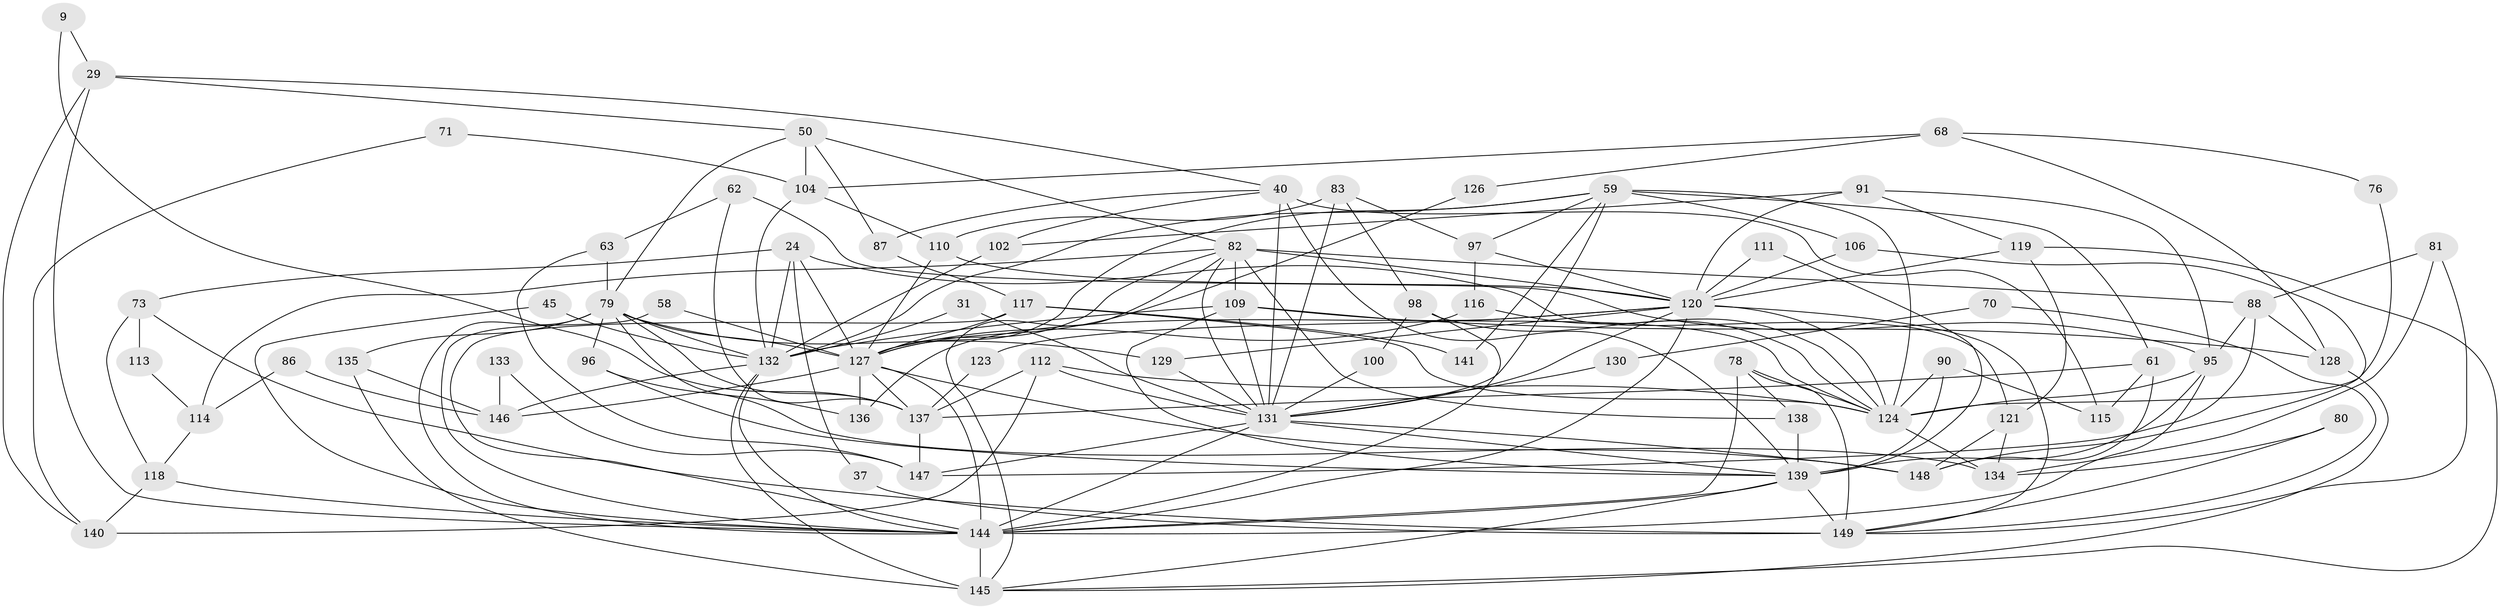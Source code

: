 // original degree distribution, {3: 0.2348993288590604, 4: 0.2214765100671141, 5: 0.2080536912751678, 2: 0.174496644295302, 6: 0.10738255033557047, 7: 0.053691275167785234}
// Generated by graph-tools (version 1.1) at 2025/52/03/04/25 21:52:42]
// undirected, 74 vertices, 176 edges
graph export_dot {
graph [start="1"]
  node [color=gray90,style=filled];
  9;
  24 [super="+2"];
  29;
  31;
  37;
  40 [super="+35+20"];
  45;
  50;
  58;
  59 [super="+48"];
  61;
  62 [super="+6"];
  63;
  68;
  70;
  71;
  73;
  76;
  78;
  79 [super="+39+57"];
  80;
  81 [super="+46"];
  82 [super="+69"];
  83;
  86;
  87;
  88;
  90;
  91;
  95;
  96;
  97;
  98;
  100;
  102;
  104 [super="+55"];
  106 [super="+5"];
  109 [super="+85"];
  110;
  111;
  112;
  113;
  114;
  115 [super="+94"];
  116 [super="+52"];
  117 [super="+49+66"];
  118 [super="+36"];
  119;
  120 [super="+108+17"];
  121;
  123;
  124 [super="+84"];
  126;
  127 [super="+125+53"];
  128;
  129;
  130;
  131 [super="+32+74+103"];
  132 [super="+99+67"];
  133;
  134;
  135;
  136;
  137 [super="+33"];
  138 [super="+42"];
  139 [super="+122+105"];
  140;
  141;
  144 [super="+14+89+72+142+143"];
  145 [super="+25+101"];
  146;
  147 [super="+1"];
  148 [super="+13"];
  149 [super="+26"];
  9 -- 29;
  9 -- 137;
  24 -- 127 [weight=3];
  24 -- 37;
  24 -- 121;
  24 -- 73;
  24 -- 132 [weight=3];
  29 -- 50;
  29 -- 140;
  29 -- 40;
  29 -- 144;
  31 -- 132;
  31 -- 131;
  37 -- 149 [weight=2];
  40 -- 102;
  40 -- 115 [weight=2];
  40 -- 87;
  40 -- 139;
  40 -- 131 [weight=2];
  45 -- 132;
  45 -- 144;
  50 -- 87;
  50 -- 82;
  50 -- 79;
  50 -- 104;
  58 -- 127;
  58 -- 144;
  59 -- 124 [weight=3];
  59 -- 141;
  59 -- 132;
  59 -- 97;
  59 -- 106;
  59 -- 61;
  59 -- 127 [weight=2];
  59 -- 131 [weight=2];
  61 -- 115;
  61 -- 148;
  61 -- 137;
  62 -- 95 [weight=2];
  62 -- 137;
  62 -- 63;
  63 -- 147;
  63 -- 79;
  68 -- 128;
  68 -- 76;
  68 -- 126;
  68 -- 104;
  70 -- 130;
  70 -- 149;
  71 -- 104;
  71 -- 140;
  73 -- 113;
  73 -- 118 [weight=2];
  73 -- 149;
  76 -- 124;
  78 -- 149 [weight=2];
  78 -- 138;
  78 -- 124;
  78 -- 144;
  79 -- 96;
  79 -- 144 [weight=2];
  79 -- 135;
  79 -- 127 [weight=3];
  79 -- 129;
  79 -- 132;
  79 -- 134;
  79 -- 137;
  80 -- 134;
  80 -- 149;
  81 -- 134 [weight=2];
  81 -- 88;
  81 -- 149;
  82 -- 127 [weight=2];
  82 -- 88;
  82 -- 138;
  82 -- 109 [weight=3];
  82 -- 145 [weight=2];
  82 -- 114;
  82 -- 120 [weight=3];
  82 -- 131;
  83 -- 98;
  83 -- 97;
  83 -- 110;
  83 -- 131 [weight=2];
  86 -- 146;
  86 -- 114;
  87 -- 117;
  88 -- 147;
  88 -- 95;
  88 -- 128;
  90 -- 115;
  90 -- 139 [weight=2];
  90 -- 124;
  91 -- 119;
  91 -- 95;
  91 -- 102;
  91 -- 120;
  95 -- 139;
  95 -- 124;
  95 -- 144;
  96 -- 136;
  96 -- 139;
  97 -- 116;
  97 -- 120;
  98 -- 100;
  98 -- 124;
  98 -- 144 [weight=2];
  100 -- 131;
  102 -- 132;
  104 -- 132;
  104 -- 110;
  106 -- 148;
  106 -- 120;
  109 -- 128;
  109 -- 131 [weight=2];
  109 -- 132 [weight=2];
  109 -- 139;
  109 -- 124 [weight=2];
  110 -- 127;
  110 -- 120;
  111 -- 139 [weight=2];
  111 -- 120;
  112 -- 137;
  112 -- 140;
  112 -- 124;
  112 -- 131;
  113 -- 114;
  114 -- 118;
  116 -- 124;
  116 -- 127;
  117 -- 124;
  117 -- 141;
  117 -- 127;
  117 -- 144;
  118 -- 144 [weight=2];
  118 -- 140;
  119 -- 145;
  119 -- 121;
  119 -- 120;
  120 -- 129;
  120 -- 136;
  120 -- 149;
  120 -- 123;
  120 -- 131;
  120 -- 144 [weight=5];
  120 -- 124;
  121 -- 134;
  121 -- 148;
  123 -- 137 [weight=2];
  124 -- 134;
  126 -- 127;
  127 -- 136;
  127 -- 146;
  127 -- 148 [weight=2];
  127 -- 137;
  127 -- 144;
  128 -- 145;
  129 -- 131;
  130 -- 131 [weight=2];
  131 -- 148;
  131 -- 144 [weight=3];
  131 -- 147;
  131 -- 139;
  132 -- 146;
  132 -- 145 [weight=3];
  132 -- 144 [weight=2];
  133 -- 146;
  133 -- 147;
  135 -- 146;
  135 -- 145;
  137 -- 147 [weight=2];
  138 -- 139;
  139 -- 145;
  139 -- 149;
  139 -- 144;
  144 -- 145 [weight=2];
}
